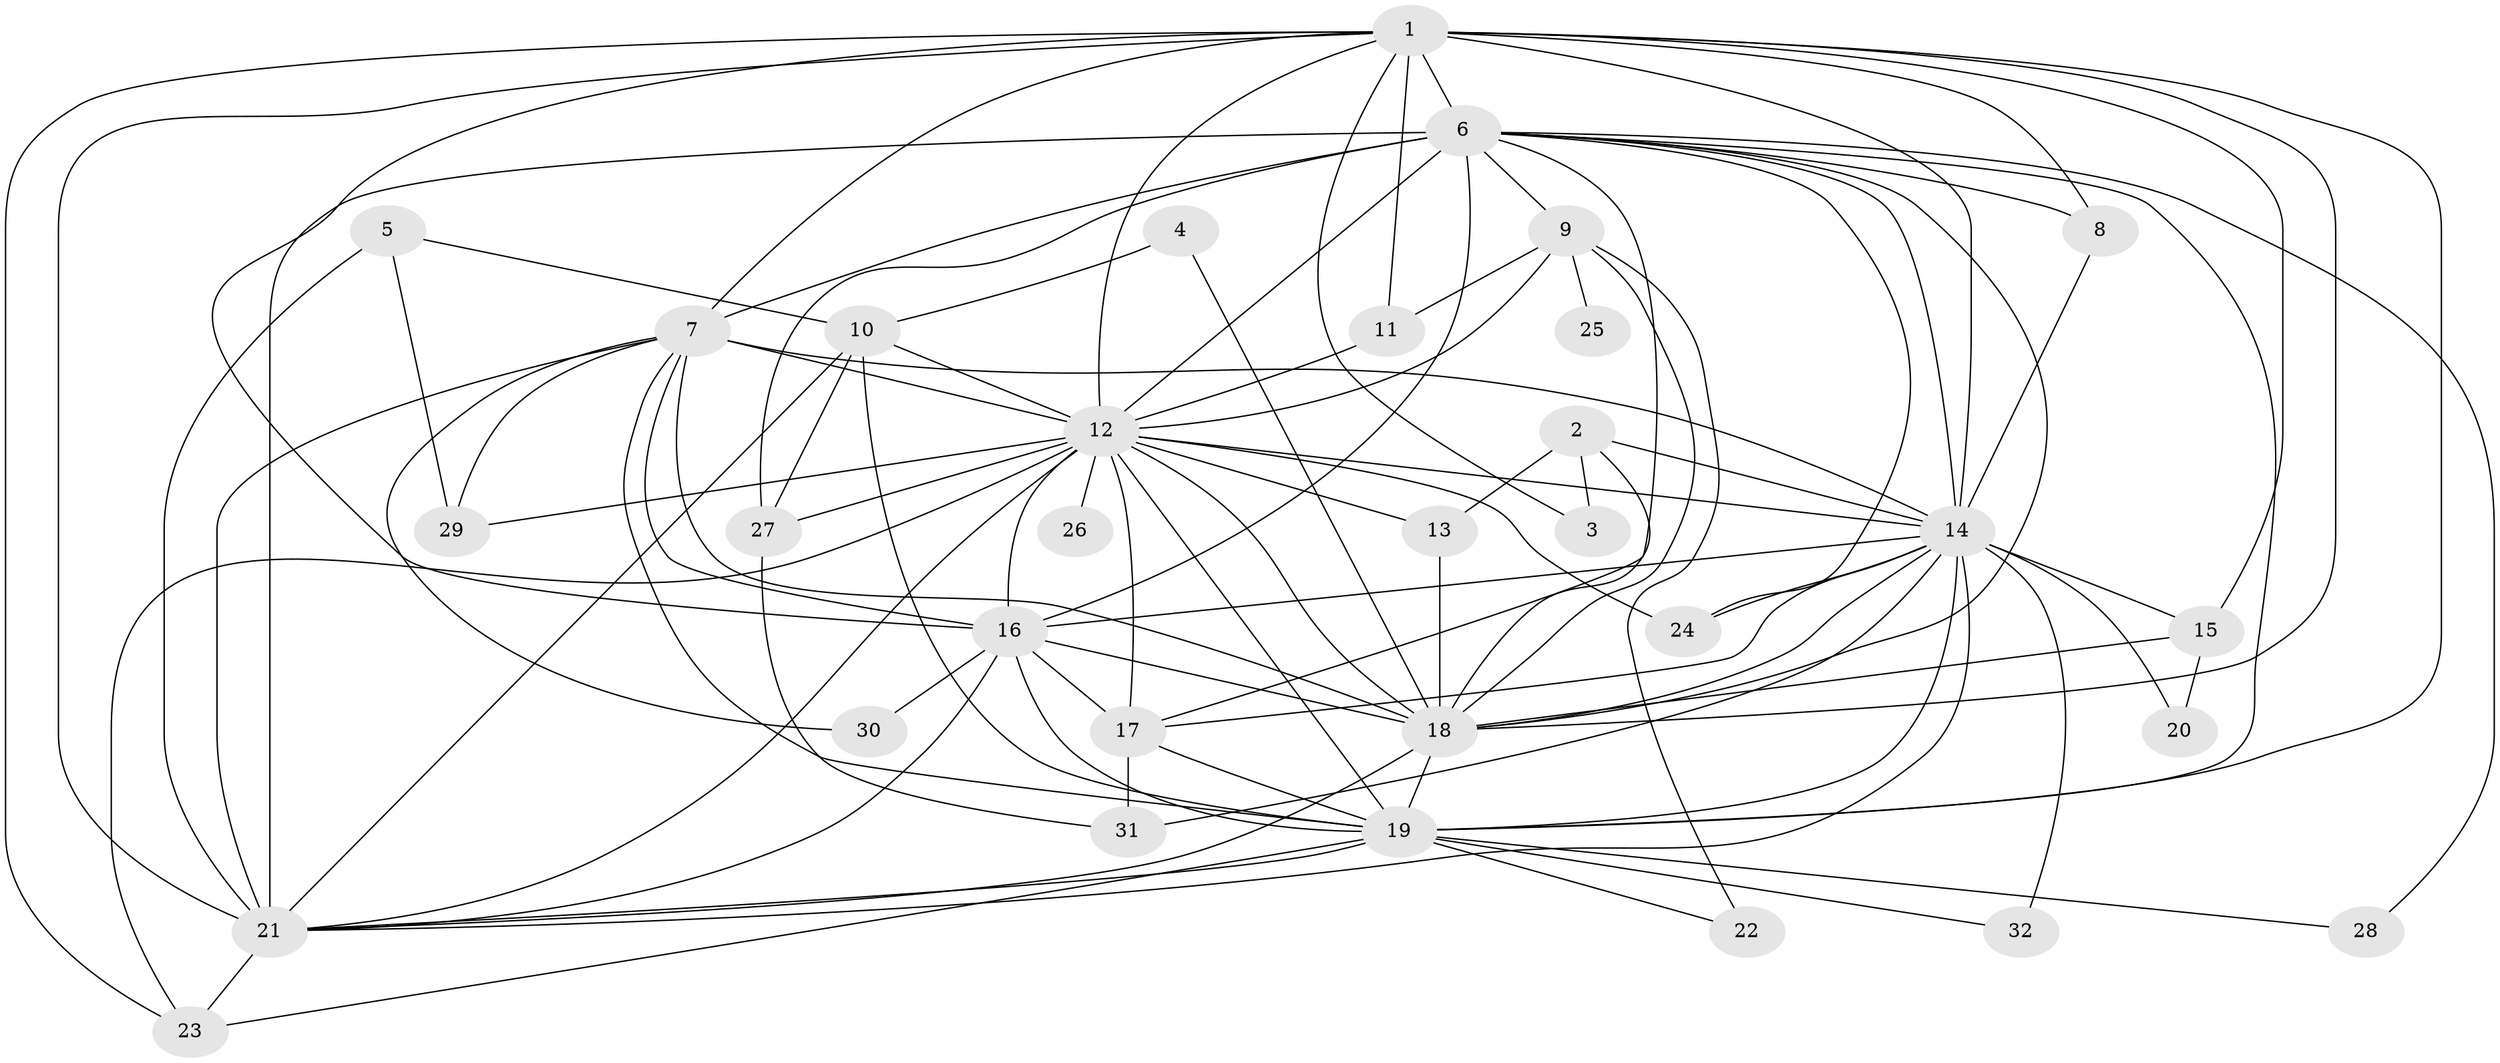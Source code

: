 // original degree distribution, {10: 0.015625, 14: 0.03125, 16: 0.015625, 19: 0.015625, 13: 0.015625, 11: 0.015625, 18: 0.015625, 21: 0.015625, 23: 0.015625, 3: 0.21875, 4: 0.109375, 6: 0.03125, 2: 0.46875, 5: 0.015625}
// Generated by graph-tools (version 1.1) at 2025/25/03/09/25 03:25:49]
// undirected, 32 vertices, 95 edges
graph export_dot {
graph [start="1"]
  node [color=gray90,style=filled];
  1;
  2;
  3;
  4;
  5;
  6;
  7;
  8;
  9;
  10;
  11;
  12;
  13;
  14;
  15;
  16;
  17;
  18;
  19;
  20;
  21;
  22;
  23;
  24;
  25;
  26;
  27;
  28;
  29;
  30;
  31;
  32;
  1 -- 3 [weight=1.0];
  1 -- 6 [weight=3.0];
  1 -- 7 [weight=2.0];
  1 -- 8 [weight=1.0];
  1 -- 11 [weight=2.0];
  1 -- 12 [weight=2.0];
  1 -- 14 [weight=2.0];
  1 -- 15 [weight=2.0];
  1 -- 16 [weight=2.0];
  1 -- 18 [weight=2.0];
  1 -- 19 [weight=2.0];
  1 -- 21 [weight=2.0];
  1 -- 23 [weight=1.0];
  2 -- 3 [weight=1.0];
  2 -- 13 [weight=1.0];
  2 -- 14 [weight=1.0];
  2 -- 18 [weight=1.0];
  4 -- 10 [weight=1.0];
  4 -- 18 [weight=1.0];
  5 -- 10 [weight=1.0];
  5 -- 21 [weight=2.0];
  5 -- 29 [weight=1.0];
  6 -- 7 [weight=1.0];
  6 -- 8 [weight=1.0];
  6 -- 9 [weight=1.0];
  6 -- 12 [weight=1.0];
  6 -- 14 [weight=1.0];
  6 -- 16 [weight=2.0];
  6 -- 17 [weight=1.0];
  6 -- 18 [weight=1.0];
  6 -- 19 [weight=1.0];
  6 -- 21 [weight=2.0];
  6 -- 24 [weight=1.0];
  6 -- 27 [weight=1.0];
  6 -- 28 [weight=1.0];
  7 -- 12 [weight=1.0];
  7 -- 14 [weight=1.0];
  7 -- 16 [weight=1.0];
  7 -- 18 [weight=2.0];
  7 -- 19 [weight=1.0];
  7 -- 21 [weight=1.0];
  7 -- 29 [weight=1.0];
  7 -- 30 [weight=1.0];
  8 -- 14 [weight=1.0];
  9 -- 11 [weight=1.0];
  9 -- 12 [weight=1.0];
  9 -- 18 [weight=1.0];
  9 -- 22 [weight=1.0];
  9 -- 25 [weight=1.0];
  10 -- 12 [weight=1.0];
  10 -- 19 [weight=1.0];
  10 -- 21 [weight=1.0];
  10 -- 27 [weight=1.0];
  11 -- 12 [weight=1.0];
  12 -- 13 [weight=1.0];
  12 -- 14 [weight=2.0];
  12 -- 16 [weight=1.0];
  12 -- 17 [weight=1.0];
  12 -- 18 [weight=1.0];
  12 -- 19 [weight=2.0];
  12 -- 21 [weight=2.0];
  12 -- 23 [weight=1.0];
  12 -- 24 [weight=1.0];
  12 -- 26 [weight=1.0];
  12 -- 27 [weight=1.0];
  12 -- 29 [weight=1.0];
  13 -- 18 [weight=1.0];
  14 -- 15 [weight=1.0];
  14 -- 16 [weight=2.0];
  14 -- 17 [weight=1.0];
  14 -- 18 [weight=2.0];
  14 -- 19 [weight=1.0];
  14 -- 20 [weight=1.0];
  14 -- 21 [weight=1.0];
  14 -- 24 [weight=1.0];
  14 -- 31 [weight=1.0];
  14 -- 32 [weight=1.0];
  15 -- 18 [weight=1.0];
  15 -- 20 [weight=1.0];
  16 -- 17 [weight=1.0];
  16 -- 18 [weight=1.0];
  16 -- 19 [weight=1.0];
  16 -- 21 [weight=1.0];
  16 -- 30 [weight=1.0];
  17 -- 19 [weight=2.0];
  17 -- 31 [weight=1.0];
  18 -- 19 [weight=2.0];
  18 -- 21 [weight=1.0];
  19 -- 21 [weight=1.0];
  19 -- 22 [weight=1.0];
  19 -- 23 [weight=1.0];
  19 -- 28 [weight=1.0];
  19 -- 32 [weight=1.0];
  21 -- 23 [weight=1.0];
  27 -- 31 [weight=1.0];
}
